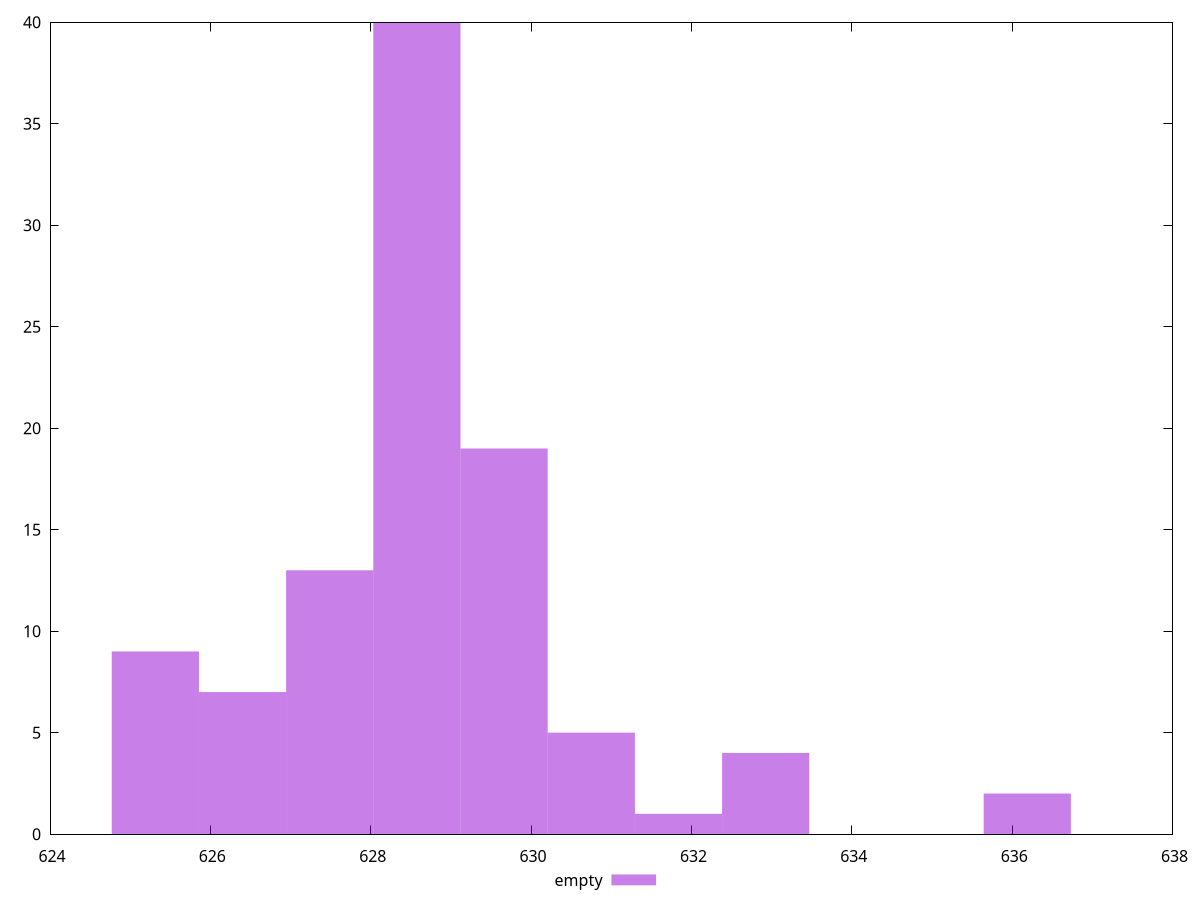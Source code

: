 $_empty <<EOF
636.1886273136626 2
625.3136080433435 9
628.5761138244392 40
630.751117678503 5
629.6636157514711 19
627.4886118974073 13
631.8386196055349 1
626.4011099703754 7
632.9261215325669 4
EOF
set key outside below
set terminal pngcairo
set output "report_00004_2020-11-02T20-21-41.718Z/first-cpu-idle/empty//raw_hist.png"
set yrange [0:40]
set boxwidth 1.0875019270319017
set style fill transparent solid 0.5 noborder
plot $_empty title "empty" with boxes ,